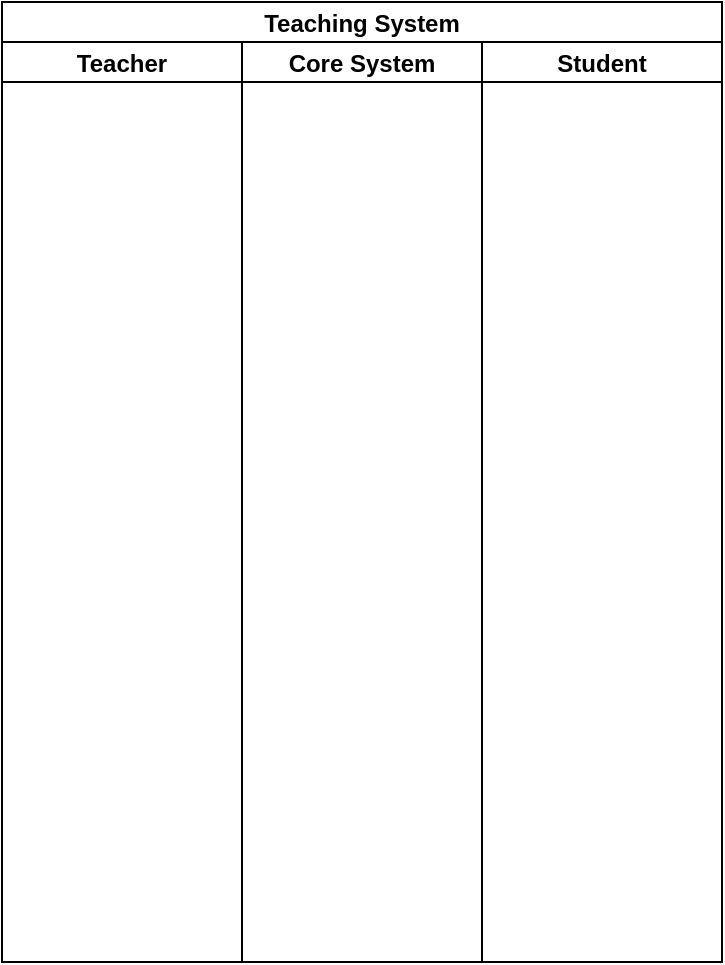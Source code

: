 <mxfile version="14.7.8" type="github">
  <diagram id="19WhXKONC-OqO6uyHztn" name="Page-1">
    <mxGraphModel dx="868" dy="515" grid="1" gridSize="10" guides="1" tooltips="1" connect="1" arrows="1" fold="1" page="1" pageScale="1" pageWidth="1100" pageHeight="1700" math="0" shadow="0">
      <root>
        <mxCell id="0" />
        <mxCell id="1" parent="0" />
        <mxCell id="-n3JT8xs_y32vfmvB7lT-1" value="Teaching System" style="swimlane;childLayout=stackLayout;resizeParent=1;resizeParentMax=0;startSize=20;" vertex="1" parent="1">
          <mxGeometry x="260" y="20" width="360" height="480" as="geometry" />
        </mxCell>
        <mxCell id="-n3JT8xs_y32vfmvB7lT-2" value="Teacher" style="swimlane;startSize=20;" vertex="1" parent="-n3JT8xs_y32vfmvB7lT-1">
          <mxGeometry y="20" width="120" height="460" as="geometry" />
        </mxCell>
        <mxCell id="-n3JT8xs_y32vfmvB7lT-3" value="Core System" style="swimlane;startSize=20;" vertex="1" parent="-n3JT8xs_y32vfmvB7lT-1">
          <mxGeometry x="120" y="20" width="120" height="460" as="geometry" />
        </mxCell>
        <mxCell id="-n3JT8xs_y32vfmvB7lT-4" value="Student" style="swimlane;startSize=20;" vertex="1" parent="-n3JT8xs_y32vfmvB7lT-1">
          <mxGeometry x="240" y="20" width="120" height="460" as="geometry" />
        </mxCell>
      </root>
    </mxGraphModel>
  </diagram>
</mxfile>
